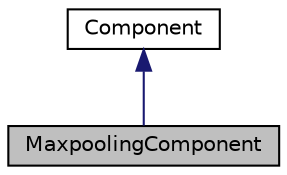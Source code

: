 digraph "MaxpoolingComponent"
{
  edge [fontname="Helvetica",fontsize="10",labelfontname="Helvetica",labelfontsize="10"];
  node [fontname="Helvetica",fontsize="10",shape=record];
  Node0 [label="MaxpoolingComponent",height=0.2,width=0.4,color="black", fillcolor="grey75", style="filled", fontcolor="black"];
  Node1 -> Node0 [dir="back",color="midnightblue",fontsize="10",style="solid",fontname="Helvetica"];
  Node1 [label="Component",height=0.2,width=0.4,color="black", fillcolor="white", style="filled",URL="$classkaldi_1_1nnet3_1_1Component.html",tooltip="Abstract base-class for neural-net components. "];
}
